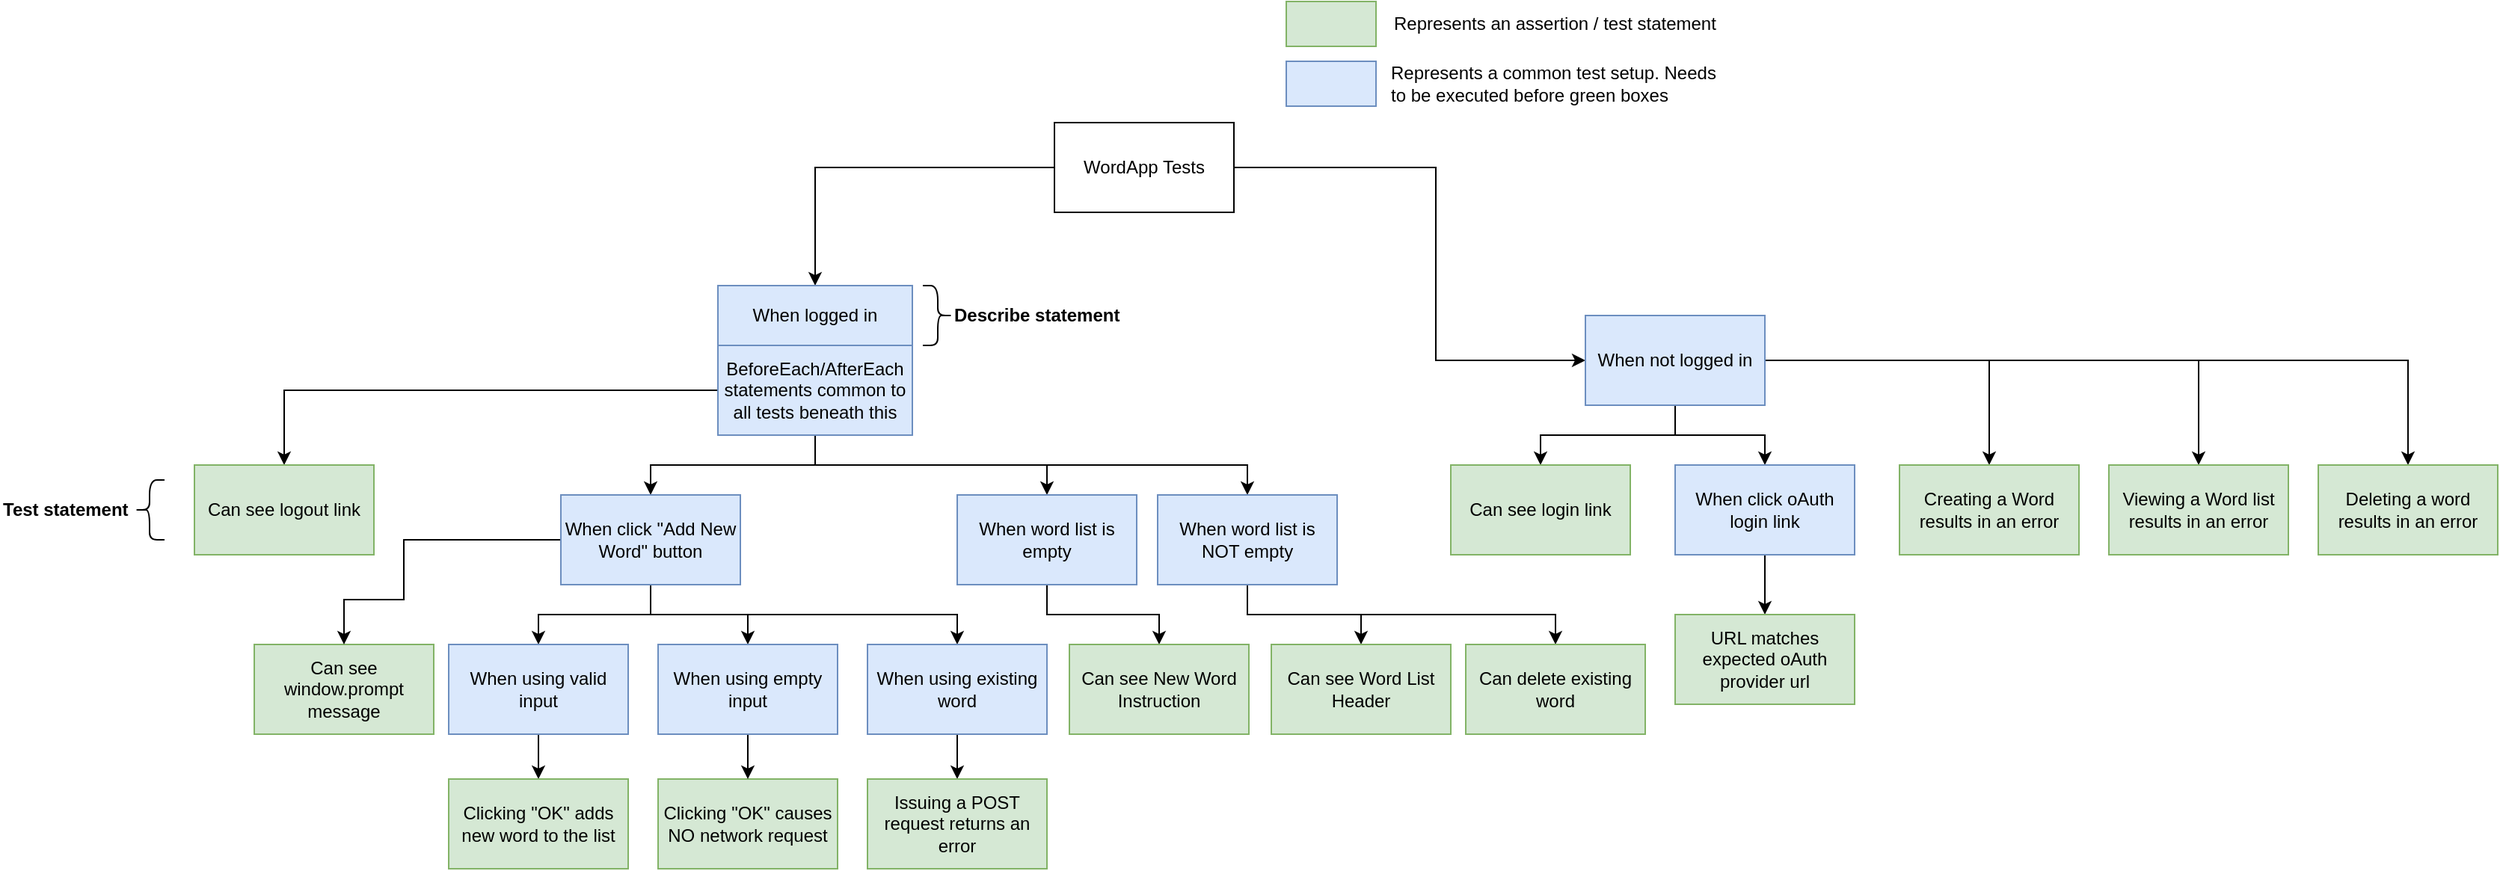 <mxfile version="14.5.7" type="device"><diagram id="f7ceGbNGofi9lCt1J0o8" name="Page-1"><mxGraphModel dx="1590" dy="523" grid="1" gridSize="10" guides="1" tooltips="1" connect="1" arrows="1" fold="1" page="1" pageScale="1" pageWidth="850" pageHeight="1100" math="0" shadow="0"><root><mxCell id="0"/><mxCell id="1" parent="0"/><mxCell id="JOzlUFH79n_CSt252SW9-3" value="" style="edgeStyle=orthogonalEdgeStyle;rounded=0;orthogonalLoop=1;jettySize=auto;html=1;" parent="1" source="JOzlUFH79n_CSt252SW9-1" target="JOzlUFH79n_CSt252SW9-2" edge="1"><mxGeometry relative="1" as="geometry"/></mxCell><mxCell id="JOzlUFH79n_CSt252SW9-6" value="" style="edgeStyle=orthogonalEdgeStyle;rounded=0;orthogonalLoop=1;jettySize=auto;html=1;exitX=1;exitY=0.5;exitDx=0;exitDy=0;" parent="1" source="JOzlUFH79n_CSt252SW9-1" target="JOzlUFH79n_CSt252SW9-5" edge="1"><mxGeometry relative="1" as="geometry"><Array as="points"><mxPoint x="680" y="111"/></Array></mxGeometry></mxCell><mxCell id="JOzlUFH79n_CSt252SW9-1" value="WordApp Tests" style="rounded=0;whiteSpace=wrap;html=1;" parent="1" vertex="1"><mxGeometry x="425" y="81" width="120" height="60" as="geometry"/></mxCell><mxCell id="JOzlUFH79n_CSt252SW9-12" value="" style="edgeStyle=orthogonalEdgeStyle;rounded=0;orthogonalLoop=1;jettySize=auto;html=1;exitX=0.5;exitY=1;exitDx=0;exitDy=0;" parent="1" source="JOzlUFH79n_CSt252SW9-45" target="JOzlUFH79n_CSt252SW9-11" edge="1"><mxGeometry relative="1" as="geometry"><mxPoint x="110" y="380" as="sourcePoint"/></mxGeometry></mxCell><mxCell id="JOzlUFH79n_CSt252SW9-14" value="" style="edgeStyle=orthogonalEdgeStyle;rounded=0;orthogonalLoop=1;jettySize=auto;html=1;exitX=0.5;exitY=1;exitDx=0;exitDy=0;entryX=0.5;entryY=0;entryDx=0;entryDy=0;" parent="1" source="JOzlUFH79n_CSt252SW9-45" target="RkAdbPW220rpGbIYHm5c-1" edge="1"><mxGeometry relative="1" as="geometry"><mxPoint x="140" y="380" as="sourcePoint"/><mxPoint x="230" y="430" as="targetPoint"/><Array as="points"><mxPoint x="155" y="410"/><mxPoint x="220" y="410"/></Array></mxGeometry></mxCell><mxCell id="JOzlUFH79n_CSt252SW9-26" style="edgeStyle=orthogonalEdgeStyle;rounded=0;orthogonalLoop=1;jettySize=auto;html=1;exitX=0;exitY=0.5;exitDx=0;exitDy=0;" parent="1" source="JOzlUFH79n_CSt252SW9-42" target="JOzlUFH79n_CSt252SW9-25" edge="1"><mxGeometry relative="1" as="geometry"/></mxCell><mxCell id="JOzlUFH79n_CSt252SW9-2" value="When logged in" style="whiteSpace=wrap;html=1;rounded=0;fillColor=#dae8fc;strokeColor=#6c8ebf;" parent="1" vertex="1"><mxGeometry x="200" y="190" width="130" height="40" as="geometry"/></mxCell><mxCell id="JOzlUFH79n_CSt252SW9-20" value="" style="edgeStyle=orthogonalEdgeStyle;rounded=0;orthogonalLoop=1;jettySize=auto;html=1;" parent="1" source="JOzlUFH79n_CSt252SW9-5" target="JOzlUFH79n_CSt252SW9-19" edge="1"><mxGeometry relative="1" as="geometry"/></mxCell><mxCell id="JOzlUFH79n_CSt252SW9-22" value="" style="edgeStyle=orthogonalEdgeStyle;rounded=0;orthogonalLoop=1;jettySize=auto;html=1;" parent="1" source="JOzlUFH79n_CSt252SW9-5" target="JOzlUFH79n_CSt252SW9-21" edge="1"><mxGeometry relative="1" as="geometry"/></mxCell><mxCell id="JOzlUFH79n_CSt252SW9-28" value="" style="edgeStyle=orthogonalEdgeStyle;rounded=0;orthogonalLoop=1;jettySize=auto;html=1;" parent="1" source="JOzlUFH79n_CSt252SW9-5" target="JOzlUFH79n_CSt252SW9-27" edge="1"><mxGeometry relative="1" as="geometry"/></mxCell><mxCell id="JOzlUFH79n_CSt252SW9-30" style="edgeStyle=orthogonalEdgeStyle;rounded=0;orthogonalLoop=1;jettySize=auto;html=1;entryX=0.5;entryY=0;entryDx=0;entryDy=0;" parent="1" source="JOzlUFH79n_CSt252SW9-5" target="JOzlUFH79n_CSt252SW9-29" edge="1"><mxGeometry relative="1" as="geometry"/></mxCell><mxCell id="JOzlUFH79n_CSt252SW9-32" style="edgeStyle=orthogonalEdgeStyle;rounded=0;orthogonalLoop=1;jettySize=auto;html=1;" parent="1" source="JOzlUFH79n_CSt252SW9-5" target="JOzlUFH79n_CSt252SW9-31" edge="1"><mxGeometry relative="1" as="geometry"/></mxCell><mxCell id="JOzlUFH79n_CSt252SW9-5" value="When not logged in" style="whiteSpace=wrap;html=1;rounded=0;fillColor=#dae8fc;strokeColor=#6c8ebf;" parent="1" vertex="1"><mxGeometry x="780" y="210" width="120" height="60" as="geometry"/></mxCell><mxCell id="JOzlUFH79n_CSt252SW9-7" value="Can see window.prompt message" style="whiteSpace=wrap;html=1;rounded=0;fillColor=#d5e8d4;strokeColor=#82b366;" parent="1" vertex="1"><mxGeometry x="-110" y="430" width="120" height="60" as="geometry"/></mxCell><mxCell id="JOzlUFH79n_CSt252SW9-16" value="" style="edgeStyle=orthogonalEdgeStyle;rounded=0;orthogonalLoop=1;jettySize=auto;html=1;" parent="1" source="JOzlUFH79n_CSt252SW9-11" target="JOzlUFH79n_CSt252SW9-15" edge="1"><mxGeometry relative="1" as="geometry"/></mxCell><mxCell id="JOzlUFH79n_CSt252SW9-11" value="When using valid input" style="whiteSpace=wrap;html=1;rounded=0;fillColor=#dae8fc;strokeColor=#6c8ebf;" parent="1" vertex="1"><mxGeometry x="20" y="430" width="120" height="60" as="geometry"/></mxCell><mxCell id="JOzlUFH79n_CSt252SW9-15" value="Clicking &quot;OK&quot; adds new word to the list" style="whiteSpace=wrap;html=1;rounded=0;fillColor=#d5e8d4;strokeColor=#82b366;" parent="1" vertex="1"><mxGeometry x="20" y="520" width="120" height="60" as="geometry"/></mxCell><mxCell id="JOzlUFH79n_CSt252SW9-17" value="Clicking &quot;OK&quot; causes NO network request" style="whiteSpace=wrap;html=1;rounded=0;fillColor=#d5e8d4;strokeColor=#82b366;" parent="1" vertex="1"><mxGeometry x="160" y="520" width="120" height="60" as="geometry"/></mxCell><mxCell id="JOzlUFH79n_CSt252SW9-19" value="Can see login link" style="whiteSpace=wrap;html=1;rounded=0;fillColor=#d5e8d4;strokeColor=#82b366;" parent="1" vertex="1"><mxGeometry x="690" y="310" width="120" height="60" as="geometry"/></mxCell><mxCell id="JOzlUFH79n_CSt252SW9-24" value="" style="edgeStyle=orthogonalEdgeStyle;rounded=0;orthogonalLoop=1;jettySize=auto;html=1;" parent="1" source="JOzlUFH79n_CSt252SW9-21" target="JOzlUFH79n_CSt252SW9-23" edge="1"><mxGeometry relative="1" as="geometry"/></mxCell><mxCell id="JOzlUFH79n_CSt252SW9-21" value="When click oAuth login link" style="whiteSpace=wrap;html=1;rounded=0;fillColor=#dae8fc;strokeColor=#6c8ebf;" parent="1" vertex="1"><mxGeometry x="840" y="310" width="120" height="60" as="geometry"/></mxCell><mxCell id="JOzlUFH79n_CSt252SW9-23" value="URL matches expected oAuth provider url" style="whiteSpace=wrap;html=1;rounded=0;fillColor=#d5e8d4;strokeColor=#82b366;" parent="1" vertex="1"><mxGeometry x="840" y="410" width="120" height="60" as="geometry"/></mxCell><mxCell id="JOzlUFH79n_CSt252SW9-25" value="Can see logout link" style="whiteSpace=wrap;html=1;rounded=0;fillColor=#d5e8d4;strokeColor=#82b366;" parent="1" vertex="1"><mxGeometry x="-150" y="310" width="120" height="60" as="geometry"/></mxCell><mxCell id="JOzlUFH79n_CSt252SW9-27" value="Creating a Word results in an error" style="whiteSpace=wrap;html=1;rounded=0;fillColor=#d5e8d4;strokeColor=#82b366;" parent="1" vertex="1"><mxGeometry x="990" y="310" width="120" height="60" as="geometry"/></mxCell><mxCell id="JOzlUFH79n_CSt252SW9-29" value="Viewing a Word list results in an error" style="whiteSpace=wrap;html=1;rounded=0;fillColor=#d5e8d4;strokeColor=#82b366;" parent="1" vertex="1"><mxGeometry x="1130" y="310" width="120" height="60" as="geometry"/></mxCell><mxCell id="JOzlUFH79n_CSt252SW9-31" value="Deleting a word results in an error" style="whiteSpace=wrap;html=1;rounded=0;fillColor=#d5e8d4;strokeColor=#82b366;" parent="1" vertex="1"><mxGeometry x="1270" y="310" width="120" height="60" as="geometry"/></mxCell><mxCell id="JOzlUFH79n_CSt252SW9-33" value="" style="rounded=0;whiteSpace=wrap;html=1;fillColor=#d5e8d4;strokeColor=#82b366;" parent="1" vertex="1"><mxGeometry x="580" width="60" height="30" as="geometry"/></mxCell><mxCell id="JOzlUFH79n_CSt252SW9-34" value="" style="rounded=0;whiteSpace=wrap;html=1;fillColor=#dae8fc;strokeColor=#6c8ebf;" parent="1" vertex="1"><mxGeometry x="580" y="40" width="60" height="30" as="geometry"/></mxCell><mxCell id="JOzlUFH79n_CSt252SW9-35" value="Represents a common test setup. Needs to be executed before green boxes" style="text;html=1;strokeColor=none;fillColor=none;align=left;verticalAlign=middle;whiteSpace=wrap;rounded=0;" parent="1" vertex="1"><mxGeometry x="648" y="45" width="230" height="20" as="geometry"/></mxCell><mxCell id="JOzlUFH79n_CSt252SW9-36" value="Represents an assertion / test statement" style="text;html=1;strokeColor=none;fillColor=none;align=left;verticalAlign=middle;whiteSpace=wrap;rounded=0;" parent="1" vertex="1"><mxGeometry x="650" y="5" width="230" height="20" as="geometry"/></mxCell><mxCell id="JOzlUFH79n_CSt252SW9-38" value="" style="shape=curlyBracket;whiteSpace=wrap;html=1;rounded=1;align=left;" parent="1" vertex="1"><mxGeometry x="-190" y="320" width="20" height="40" as="geometry"/></mxCell><mxCell id="JOzlUFH79n_CSt252SW9-40" value="Test statement" style="text;html=1;strokeColor=none;fillColor=none;align=left;verticalAlign=middle;whiteSpace=wrap;rounded=0;fontStyle=1" parent="1" vertex="1"><mxGeometry x="-280" y="330" width="90" height="20" as="geometry"/></mxCell><mxCell id="JOzlUFH79n_CSt252SW9-41" value="Describe statement" style="text;html=1;strokeColor=none;fillColor=none;align=left;verticalAlign=middle;whiteSpace=wrap;rounded=0;fontStyle=1" parent="1" vertex="1"><mxGeometry x="356" y="200" width="114" height="20" as="geometry"/></mxCell><mxCell id="JOzlUFH79n_CSt252SW9-47" style="edgeStyle=orthogonalEdgeStyle;rounded=0;orthogonalLoop=1;jettySize=auto;html=1;entryX=0.5;entryY=0;entryDx=0;entryDy=0;" parent="1" source="JOzlUFH79n_CSt252SW9-42" target="JOzlUFH79n_CSt252SW9-45" edge="1"><mxGeometry relative="1" as="geometry"><Array as="points"><mxPoint x="265" y="310"/><mxPoint x="155" y="310"/></Array></mxGeometry></mxCell><mxCell id="JOzlUFH79n_CSt252SW9-51" style="edgeStyle=orthogonalEdgeStyle;rounded=0;orthogonalLoop=1;jettySize=auto;html=1;exitX=0.5;exitY=1;exitDx=0;exitDy=0;entryX=0.5;entryY=0;entryDx=0;entryDy=0;" parent="1" source="JOzlUFH79n_CSt252SW9-42" target="JOzlUFH79n_CSt252SW9-50" edge="1"><mxGeometry relative="1" as="geometry"><Array as="points"><mxPoint x="265" y="310"/><mxPoint x="420" y="310"/></Array></mxGeometry></mxCell><mxCell id="JOzlUFH79n_CSt252SW9-53" style="edgeStyle=orthogonalEdgeStyle;rounded=0;orthogonalLoop=1;jettySize=auto;html=1;entryX=0.5;entryY=0;entryDx=0;entryDy=0;exitX=0.5;exitY=1;exitDx=0;exitDy=0;" parent="1" source="JOzlUFH79n_CSt252SW9-42" target="JOzlUFH79n_CSt252SW9-52" edge="1"><mxGeometry relative="1" as="geometry"><mxPoint x="340" y="270" as="sourcePoint"/></mxGeometry></mxCell><mxCell id="JOzlUFH79n_CSt252SW9-42" value="BeforeEach/AfterEach statements common to all tests beneath this" style="whiteSpace=wrap;html=1;rounded=0;fillColor=#dae8fc;strokeColor=#6c8ebf;" parent="1" vertex="1"><mxGeometry x="200" y="230" width="130" height="60" as="geometry"/></mxCell><mxCell id="JOzlUFH79n_CSt252SW9-44" value="" style="shape=curlyBracket;whiteSpace=wrap;html=1;rounded=1;flipH=1;align=left;" parent="1" vertex="1"><mxGeometry x="337" y="190" width="20" height="40" as="geometry"/></mxCell><mxCell id="JOzlUFH79n_CSt252SW9-49" style="edgeStyle=orthogonalEdgeStyle;rounded=0;orthogonalLoop=1;jettySize=auto;html=1;entryX=0.5;entryY=0;entryDx=0;entryDy=0;exitX=0;exitY=0.5;exitDx=0;exitDy=0;" parent="1" source="JOzlUFH79n_CSt252SW9-45" target="JOzlUFH79n_CSt252SW9-7" edge="1"><mxGeometry relative="1" as="geometry"><mxPoint x="-10" y="420" as="targetPoint"/><Array as="points"><mxPoint x="-10" y="360"/><mxPoint x="-10" y="400"/><mxPoint x="-50" y="400"/></Array></mxGeometry></mxCell><mxCell id="RkAdbPW220rpGbIYHm5c-4" style="edgeStyle=orthogonalEdgeStyle;rounded=0;orthogonalLoop=1;jettySize=auto;html=1;entryX=0.5;entryY=0;entryDx=0;entryDy=0;" parent="1" source="JOzlUFH79n_CSt252SW9-45" target="RkAdbPW220rpGbIYHm5c-3" edge="1"><mxGeometry relative="1" as="geometry"><Array as="points"><mxPoint x="155" y="410"/><mxPoint x="360" y="410"/></Array></mxGeometry></mxCell><mxCell id="JOzlUFH79n_CSt252SW9-45" value="When click &quot;Add New Word&quot; button" style="whiteSpace=wrap;html=1;rounded=0;fillColor=#dae8fc;strokeColor=#6c8ebf;" parent="1" vertex="1"><mxGeometry x="95" y="330" width="120" height="60" as="geometry"/></mxCell><mxCell id="JOzlUFH79n_CSt252SW9-56" style="edgeStyle=orthogonalEdgeStyle;rounded=0;orthogonalLoop=1;jettySize=auto;html=1;entryX=0.5;entryY=0;entryDx=0;entryDy=0;" parent="1" source="JOzlUFH79n_CSt252SW9-50" target="JOzlUFH79n_CSt252SW9-54" edge="1"><mxGeometry relative="1" as="geometry"/></mxCell><mxCell id="JOzlUFH79n_CSt252SW9-50" value="When word list is empty" style="whiteSpace=wrap;html=1;rounded=0;fillColor=#dae8fc;strokeColor=#6c8ebf;" parent="1" vertex="1"><mxGeometry x="360" y="330" width="120" height="60" as="geometry"/></mxCell><mxCell id="JOzlUFH79n_CSt252SW9-57" style="edgeStyle=orthogonalEdgeStyle;rounded=0;orthogonalLoop=1;jettySize=auto;html=1;entryX=0.5;entryY=0;entryDx=0;entryDy=0;" parent="1" source="JOzlUFH79n_CSt252SW9-52" target="JOzlUFH79n_CSt252SW9-55" edge="1"><mxGeometry relative="1" as="geometry"/></mxCell><mxCell id="czyQbdRz213rnLd9D8WK-2" style="edgeStyle=orthogonalEdgeStyle;rounded=0;orthogonalLoop=1;jettySize=auto;html=1;" edge="1" parent="1" source="JOzlUFH79n_CSt252SW9-52" target="czyQbdRz213rnLd9D8WK-1"><mxGeometry relative="1" as="geometry"><Array as="points"><mxPoint x="554" y="410"/><mxPoint x="760" y="410"/></Array></mxGeometry></mxCell><mxCell id="JOzlUFH79n_CSt252SW9-52" value="When word list is NOT empty" style="whiteSpace=wrap;html=1;rounded=0;fillColor=#dae8fc;strokeColor=#6c8ebf;" parent="1" vertex="1"><mxGeometry x="494" y="330" width="120" height="60" as="geometry"/></mxCell><mxCell id="JOzlUFH79n_CSt252SW9-54" value="Can see New Word Instruction" style="whiteSpace=wrap;html=1;rounded=0;fillColor=#d5e8d4;strokeColor=#82b366;" parent="1" vertex="1"><mxGeometry x="435" y="430" width="120" height="60" as="geometry"/></mxCell><mxCell id="JOzlUFH79n_CSt252SW9-55" value="Can see Word List Header" style="whiteSpace=wrap;html=1;rounded=0;fillColor=#d5e8d4;strokeColor=#82b366;" parent="1" vertex="1"><mxGeometry x="570" y="430" width="120" height="60" as="geometry"/></mxCell><mxCell id="RkAdbPW220rpGbIYHm5c-5" style="edgeStyle=orthogonalEdgeStyle;rounded=0;orthogonalLoop=1;jettySize=auto;html=1;entryX=0.5;entryY=0;entryDx=0;entryDy=0;" parent="1" source="RkAdbPW220rpGbIYHm5c-1" target="JOzlUFH79n_CSt252SW9-17" edge="1"><mxGeometry relative="1" as="geometry"/></mxCell><mxCell id="RkAdbPW220rpGbIYHm5c-1" value="When using empty input" style="whiteSpace=wrap;html=1;rounded=0;fillColor=#dae8fc;strokeColor=#6c8ebf;" parent="1" vertex="1"><mxGeometry x="160" y="430" width="120" height="60" as="geometry"/></mxCell><mxCell id="RkAdbPW220rpGbIYHm5c-7" style="edgeStyle=orthogonalEdgeStyle;rounded=0;orthogonalLoop=1;jettySize=auto;html=1;entryX=0.5;entryY=0;entryDx=0;entryDy=0;" parent="1" source="RkAdbPW220rpGbIYHm5c-3" target="RkAdbPW220rpGbIYHm5c-6" edge="1"><mxGeometry relative="1" as="geometry"/></mxCell><mxCell id="RkAdbPW220rpGbIYHm5c-3" value="When using existing word" style="whiteSpace=wrap;html=1;rounded=0;fillColor=#dae8fc;strokeColor=#6c8ebf;" parent="1" vertex="1"><mxGeometry x="300" y="430" width="120" height="60" as="geometry"/></mxCell><mxCell id="RkAdbPW220rpGbIYHm5c-6" value="Issuing a POST request returns an error" style="whiteSpace=wrap;html=1;rounded=0;fillColor=#d5e8d4;strokeColor=#82b366;" parent="1" vertex="1"><mxGeometry x="300" y="520" width="120" height="60" as="geometry"/></mxCell><mxCell id="czyQbdRz213rnLd9D8WK-1" value="Can delete existing word" style="whiteSpace=wrap;html=1;rounded=0;fillColor=#d5e8d4;strokeColor=#82b366;" vertex="1" parent="1"><mxGeometry x="700" y="430" width="120" height="60" as="geometry"/></mxCell></root></mxGraphModel></diagram></mxfile>